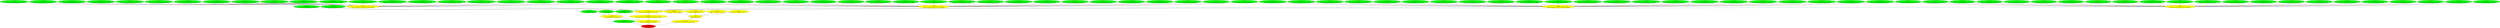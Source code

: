 digraph {
rankdir="BT"
ss_tail_light_16px_unflipped [fillcolor=green style="filled" label="<spriteset>\nss_tail_light_16px_unflipped"]
ss_tail_light_16px_flipped [fillcolor=green style="filled" label="<spriteset>\nss_tail_light_16px_flipped"]
ss_tail_light_empty_unflipped [fillcolor=green style="filled" label="<spriteset>\nss_tail_light_empty_unflipped"]
switch_graphics_layer_tail_light_16px [fillcolor=yellow style="filled" label="<switch>\nswitch_graphics_layer_tail_light_16px"]
switch_cargo_capacity_by_cargo_0 [fillcolor=yellow style="filled" label="<switch>\nswitch_cargo_capacity_by_cargo_0"]
switch_cargo_capacity_by_cargo_1 [fillcolor=yellow style="filled" label="<switch>\nswitch_cargo_capacity_by_cargo_1"]
switch_cargo_capacity_by_cargo_2 [fillcolor=yellow style="filled" label="<switch>\nswitch_cargo_capacity_by_cargo_2"]
switch_cargo_capacity_by_cargo_3 [fillcolor=yellow style="filled" label="<switch>\nswitch_cargo_capacity_by_cargo_3"]
switch_cargo_capacity [fillcolor=yellow style="filled" label="<switch>\nswitch_cargo_capacity"]
dump_car_pony_gen_2A_ss_empty_unflipped [fillcolor=green style="filled" label="<spriteset>\ndump_car_pony_gen_2A_ss_empty_unflipped"]
dump_car_pony_gen_2A_ss_loading_0_unflipped [fillcolor=green style="filled" label="<spriteset>\ndump_car_pony_gen_2A_ss_loading_0_unflipped"]
dump_car_pony_gen_2A_ss_loaded_0_unflipped [fillcolor=green style="filled" label="<spriteset>\ndump_car_pony_gen_2A_ss_loaded_0_unflipped"]
dump_car_pony_gen_2A_ss_loading_1_unflipped [fillcolor=green style="filled" label="<spriteset>\ndump_car_pony_gen_2A_ss_loading_1_unflipped"]
dump_car_pony_gen_2A_ss_loaded_1_unflipped [fillcolor=green style="filled" label="<spriteset>\ndump_car_pony_gen_2A_ss_loaded_1_unflipped"]
dump_car_pony_gen_2A_ss_loading_2_unflipped [fillcolor=green style="filled" label="<spriteset>\ndump_car_pony_gen_2A_ss_loading_2_unflipped"]
dump_car_pony_gen_2A_ss_loaded_2_unflipped [fillcolor=green style="filled" label="<spriteset>\ndump_car_pony_gen_2A_ss_loaded_2_unflipped"]
dump_car_pony_gen_2A_ss_loading_3_unflipped [fillcolor=green style="filled" label="<spriteset>\ndump_car_pony_gen_2A_ss_loading_3_unflipped"]
dump_car_pony_gen_2A_ss_loaded_3_unflipped [fillcolor=green style="filled" label="<spriteset>\ndump_car_pony_gen_2A_ss_loaded_3_unflipped"]
dump_car_pony_gen_2A_ss_loading_4_unflipped [fillcolor=green style="filled" label="<spriteset>\ndump_car_pony_gen_2A_ss_loading_4_unflipped"]
dump_car_pony_gen_2A_ss_loaded_4_unflipped [fillcolor=green style="filled" label="<spriteset>\ndump_car_pony_gen_2A_ss_loaded_4_unflipped"]
dump_car_pony_gen_2A_ss_loading_5_unflipped [fillcolor=green style="filled" label="<spriteset>\ndump_car_pony_gen_2A_ss_loading_5_unflipped"]
dump_car_pony_gen_2A_ss_loaded_5_unflipped [fillcolor=green style="filled" label="<spriteset>\ndump_car_pony_gen_2A_ss_loaded_5_unflipped"]
dump_car_pony_gen_2A_ss_loading_6_unflipped [fillcolor=green style="filled" label="<spriteset>\ndump_car_pony_gen_2A_ss_loading_6_unflipped"]
dump_car_pony_gen_2A_ss_loaded_6_unflipped [fillcolor=green style="filled" label="<spriteset>\ndump_car_pony_gen_2A_ss_loaded_6_unflipped"]
dump_car_pony_gen_2A_ss_loading_7_unflipped [fillcolor=green style="filled" label="<spriteset>\ndump_car_pony_gen_2A_ss_loading_7_unflipped"]
dump_car_pony_gen_2A_ss_loaded_7_unflipped [fillcolor=green style="filled" label="<spriteset>\ndump_car_pony_gen_2A_ss_loaded_7_unflipped"]
dump_car_pony_gen_2A_ss_loading_8_unflipped [fillcolor=green style="filled" label="<spriteset>\ndump_car_pony_gen_2A_ss_loading_8_unflipped"]
dump_car_pony_gen_2A_ss_loaded_8_unflipped [fillcolor=green style="filled" label="<spriteset>\ndump_car_pony_gen_2A_ss_loaded_8_unflipped"]
dump_car_pony_gen_2A_ss_loading_9_unflipped [fillcolor=green style="filled" label="<spriteset>\ndump_car_pony_gen_2A_ss_loading_9_unflipped"]
dump_car_pony_gen_2A_ss_loaded_9_unflipped [fillcolor=green style="filled" label="<spriteset>\ndump_car_pony_gen_2A_ss_loaded_9_unflipped"]
dump_car_pony_gen_2A_ss_loading_10_unflipped [fillcolor=green style="filled" label="<spriteset>\ndump_car_pony_gen_2A_ss_loading_10_unflipped"]
dump_car_pony_gen_2A_ss_loaded_10_unflipped [fillcolor=green style="filled" label="<spriteset>\ndump_car_pony_gen_2A_ss_loaded_10_unflipped"]
dump_car_pony_gen_2A_ss_loading_11_unflipped [fillcolor=green style="filled" label="<spriteset>\ndump_car_pony_gen_2A_ss_loading_11_unflipped"]
dump_car_pony_gen_2A_ss_loaded_11_unflipped [fillcolor=green style="filled" label="<spriteset>\ndump_car_pony_gen_2A_ss_loaded_11_unflipped"]
dump_car_pony_gen_2A_ss_loading_12_unflipped [fillcolor=green style="filled" label="<spriteset>\ndump_car_pony_gen_2A_ss_loading_12_unflipped"]
dump_car_pony_gen_2A_ss_loaded_12_unflipped [fillcolor=green style="filled" label="<spriteset>\ndump_car_pony_gen_2A_ss_loaded_12_unflipped"]
dump_car_pony_gen_2A_ss_loading_13_unflipped [fillcolor=green style="filled" label="<spriteset>\ndump_car_pony_gen_2A_ss_loading_13_unflipped"]
dump_car_pony_gen_2A_ss_loaded_13_unflipped [fillcolor=green style="filled" label="<spriteset>\ndump_car_pony_gen_2A_ss_loaded_13_unflipped"]
dump_car_pony_gen_2A_ss_loading_14_unflipped [fillcolor=green style="filled" label="<spriteset>\ndump_car_pony_gen_2A_ss_loading_14_unflipped"]
dump_car_pony_gen_2A_ss_loaded_14_unflipped [fillcolor=green style="filled" label="<spriteset>\ndump_car_pony_gen_2A_ss_loaded_14_unflipped"]
dump_car_pony_gen_2A_ss_loading_15_unflipped [fillcolor=green style="filled" label="<spriteset>\ndump_car_pony_gen_2A_ss_loading_15_unflipped"]
dump_car_pony_gen_2A_ss_loaded_15_unflipped [fillcolor=green style="filled" label="<spriteset>\ndump_car_pony_gen_2A_ss_loaded_15_unflipped"]
dump_car_pony_gen_2A_ss_loading_16_unflipped [fillcolor=green style="filled" label="<spriteset>\ndump_car_pony_gen_2A_ss_loading_16_unflipped"]
dump_car_pony_gen_2A_ss_loaded_16_unflipped [fillcolor=green style="filled" label="<spriteset>\ndump_car_pony_gen_2A_ss_loaded_16_unflipped"]
dump_car_pony_gen_2A_ss_loading_17_unflipped [fillcolor=green style="filled" label="<spriteset>\ndump_car_pony_gen_2A_ss_loading_17_unflipped"]
dump_car_pony_gen_2A_ss_loaded_17_unflipped [fillcolor=green style="filled" label="<spriteset>\ndump_car_pony_gen_2A_ss_loaded_17_unflipped"]
dump_car_pony_gen_2A_ss_loading_18_unflipped [fillcolor=green style="filled" label="<spriteset>\ndump_car_pony_gen_2A_ss_loading_18_unflipped"]
dump_car_pony_gen_2A_ss_loaded_18_unflipped [fillcolor=green style="filled" label="<spriteset>\ndump_car_pony_gen_2A_ss_loaded_18_unflipped"]
dump_car_pony_gen_2A_ss_loading_19_unflipped [fillcolor=green style="filled" label="<spriteset>\ndump_car_pony_gen_2A_ss_loading_19_unflipped"]
dump_car_pony_gen_2A_ss_loaded_19_unflipped [fillcolor=green style="filled" label="<spriteset>\ndump_car_pony_gen_2A_ss_loaded_19_unflipped"]
dump_car_pony_gen_2A_ss_loading_20_unflipped [fillcolor=green style="filled" label="<spriteset>\ndump_car_pony_gen_2A_ss_loading_20_unflipped"]
dump_car_pony_gen_2A_ss_loaded_20_unflipped [fillcolor=green style="filled" label="<spriteset>\ndump_car_pony_gen_2A_ss_loaded_20_unflipped"]
dump_car_pony_gen_2A_ss_loading_21_unflipped [fillcolor=green style="filled" label="<spriteset>\ndump_car_pony_gen_2A_ss_loading_21_unflipped"]
dump_car_pony_gen_2A_ss_loaded_21_unflipped [fillcolor=green style="filled" label="<spriteset>\ndump_car_pony_gen_2A_ss_loaded_21_unflipped"]
dump_car_pony_gen_2A_ss_empty_flipped [fillcolor=green style="filled" label="<spriteset>\ndump_car_pony_gen_2A_ss_empty_flipped"]
dump_car_pony_gen_2A_ss_loading_0_flipped [fillcolor=green style="filled" label="<spriteset>\ndump_car_pony_gen_2A_ss_loading_0_flipped"]
dump_car_pony_gen_2A_ss_loaded_0_flipped [fillcolor=green style="filled" label="<spriteset>\ndump_car_pony_gen_2A_ss_loaded_0_flipped"]
dump_car_pony_gen_2A_ss_loading_1_flipped [fillcolor=green style="filled" label="<spriteset>\ndump_car_pony_gen_2A_ss_loading_1_flipped"]
dump_car_pony_gen_2A_ss_loaded_1_flipped [fillcolor=green style="filled" label="<spriteset>\ndump_car_pony_gen_2A_ss_loaded_1_flipped"]
dump_car_pony_gen_2A_ss_loading_2_flipped [fillcolor=green style="filled" label="<spriteset>\ndump_car_pony_gen_2A_ss_loading_2_flipped"]
dump_car_pony_gen_2A_ss_loaded_2_flipped [fillcolor=green style="filled" label="<spriteset>\ndump_car_pony_gen_2A_ss_loaded_2_flipped"]
dump_car_pony_gen_2A_ss_loading_3_flipped [fillcolor=green style="filled" label="<spriteset>\ndump_car_pony_gen_2A_ss_loading_3_flipped"]
dump_car_pony_gen_2A_ss_loaded_3_flipped [fillcolor=green style="filled" label="<spriteset>\ndump_car_pony_gen_2A_ss_loaded_3_flipped"]
dump_car_pony_gen_2A_ss_loading_4_flipped [fillcolor=green style="filled" label="<spriteset>\ndump_car_pony_gen_2A_ss_loading_4_flipped"]
dump_car_pony_gen_2A_ss_loaded_4_flipped [fillcolor=green style="filled" label="<spriteset>\ndump_car_pony_gen_2A_ss_loaded_4_flipped"]
dump_car_pony_gen_2A_ss_loading_5_flipped [fillcolor=green style="filled" label="<spriteset>\ndump_car_pony_gen_2A_ss_loading_5_flipped"]
dump_car_pony_gen_2A_ss_loaded_5_flipped [fillcolor=green style="filled" label="<spriteset>\ndump_car_pony_gen_2A_ss_loaded_5_flipped"]
dump_car_pony_gen_2A_ss_loading_6_flipped [fillcolor=green style="filled" label="<spriteset>\ndump_car_pony_gen_2A_ss_loading_6_flipped"]
dump_car_pony_gen_2A_ss_loaded_6_flipped [fillcolor=green style="filled" label="<spriteset>\ndump_car_pony_gen_2A_ss_loaded_6_flipped"]
dump_car_pony_gen_2A_ss_loading_7_flipped [fillcolor=green style="filled" label="<spriteset>\ndump_car_pony_gen_2A_ss_loading_7_flipped"]
dump_car_pony_gen_2A_ss_loaded_7_flipped [fillcolor=green style="filled" label="<spriteset>\ndump_car_pony_gen_2A_ss_loaded_7_flipped"]
dump_car_pony_gen_2A_ss_loading_8_flipped [fillcolor=green style="filled" label="<spriteset>\ndump_car_pony_gen_2A_ss_loading_8_flipped"]
dump_car_pony_gen_2A_ss_loaded_8_flipped [fillcolor=green style="filled" label="<spriteset>\ndump_car_pony_gen_2A_ss_loaded_8_flipped"]
dump_car_pony_gen_2A_ss_loading_9_flipped [fillcolor=green style="filled" label="<spriteset>\ndump_car_pony_gen_2A_ss_loading_9_flipped"]
dump_car_pony_gen_2A_ss_loaded_9_flipped [fillcolor=green style="filled" label="<spriteset>\ndump_car_pony_gen_2A_ss_loaded_9_flipped"]
dump_car_pony_gen_2A_ss_loading_10_flipped [fillcolor=green style="filled" label="<spriteset>\ndump_car_pony_gen_2A_ss_loading_10_flipped"]
dump_car_pony_gen_2A_ss_loaded_10_flipped [fillcolor=green style="filled" label="<spriteset>\ndump_car_pony_gen_2A_ss_loaded_10_flipped"]
dump_car_pony_gen_2A_ss_loading_11_flipped [fillcolor=green style="filled" label="<spriteset>\ndump_car_pony_gen_2A_ss_loading_11_flipped"]
dump_car_pony_gen_2A_ss_loaded_11_flipped [fillcolor=green style="filled" label="<spriteset>\ndump_car_pony_gen_2A_ss_loaded_11_flipped"]
dump_car_pony_gen_2A_ss_loading_12_flipped [fillcolor=green style="filled" label="<spriteset>\ndump_car_pony_gen_2A_ss_loading_12_flipped"]
dump_car_pony_gen_2A_ss_loaded_12_flipped [fillcolor=green style="filled" label="<spriteset>\ndump_car_pony_gen_2A_ss_loaded_12_flipped"]
dump_car_pony_gen_2A_ss_loading_13_flipped [fillcolor=green style="filled" label="<spriteset>\ndump_car_pony_gen_2A_ss_loading_13_flipped"]
dump_car_pony_gen_2A_ss_loaded_13_flipped [fillcolor=green style="filled" label="<spriteset>\ndump_car_pony_gen_2A_ss_loaded_13_flipped"]
dump_car_pony_gen_2A_ss_loading_14_flipped [fillcolor=green style="filled" label="<spriteset>\ndump_car_pony_gen_2A_ss_loading_14_flipped"]
dump_car_pony_gen_2A_ss_loaded_14_flipped [fillcolor=green style="filled" label="<spriteset>\ndump_car_pony_gen_2A_ss_loaded_14_flipped"]
dump_car_pony_gen_2A_ss_loading_15_flipped [fillcolor=green style="filled" label="<spriteset>\ndump_car_pony_gen_2A_ss_loading_15_flipped"]
dump_car_pony_gen_2A_ss_loaded_15_flipped [fillcolor=green style="filled" label="<spriteset>\ndump_car_pony_gen_2A_ss_loaded_15_flipped"]
dump_car_pony_gen_2A_ss_loading_16_flipped [fillcolor=green style="filled" label="<spriteset>\ndump_car_pony_gen_2A_ss_loading_16_flipped"]
dump_car_pony_gen_2A_ss_loaded_16_flipped [fillcolor=green style="filled" label="<spriteset>\ndump_car_pony_gen_2A_ss_loaded_16_flipped"]
dump_car_pony_gen_2A_ss_loading_17_flipped [fillcolor=green style="filled" label="<spriteset>\ndump_car_pony_gen_2A_ss_loading_17_flipped"]
dump_car_pony_gen_2A_ss_loaded_17_flipped [fillcolor=green style="filled" label="<spriteset>\ndump_car_pony_gen_2A_ss_loaded_17_flipped"]
dump_car_pony_gen_2A_ss_loading_18_flipped [fillcolor=green style="filled" label="<spriteset>\ndump_car_pony_gen_2A_ss_loading_18_flipped"]
dump_car_pony_gen_2A_ss_loaded_18_flipped [fillcolor=green style="filled" label="<spriteset>\ndump_car_pony_gen_2A_ss_loaded_18_flipped"]
dump_car_pony_gen_2A_ss_loading_19_flipped [fillcolor=green style="filled" label="<spriteset>\ndump_car_pony_gen_2A_ss_loading_19_flipped"]
dump_car_pony_gen_2A_ss_loaded_19_flipped [fillcolor=green style="filled" label="<spriteset>\ndump_car_pony_gen_2A_ss_loaded_19_flipped"]
dump_car_pony_gen_2A_ss_loading_20_flipped [fillcolor=green style="filled" label="<spriteset>\ndump_car_pony_gen_2A_ss_loading_20_flipped"]
dump_car_pony_gen_2A_ss_loaded_20_flipped [fillcolor=green style="filled" label="<spriteset>\ndump_car_pony_gen_2A_ss_loaded_20_flipped"]
dump_car_pony_gen_2A_ss_loading_21_flipped [fillcolor=green style="filled" label="<spriteset>\ndump_car_pony_gen_2A_ss_loading_21_flipped"]
dump_car_pony_gen_2A_ss_loaded_21_flipped [fillcolor=green style="filled" label="<spriteset>\ndump_car_pony_gen_2A_ss_loaded_21_flipped"]
dump_car_pony_gen_2A_switch_cargo_loading_unflipped [fillcolor=yellow style="filled" label="<switch>\ndump_car_pony_gen_2A_switch_cargo_loading_unflipped"]
dump_car_pony_gen_2A_switch_cargo_loading_flipped [fillcolor=yellow style="filled" label="<switch>\ndump_car_pony_gen_2A_switch_cargo_loading_flipped"]
dump_car_pony_gen_2A_switch_cargo_loaded_unflipped [fillcolor=yellow style="filled" label="<switch>\ndump_car_pony_gen_2A_switch_cargo_loaded_unflipped"]
dump_car_pony_gen_2A_switch_cargo_loaded_flipped [fillcolor=yellow style="filled" label="<switch>\ndump_car_pony_gen_2A_switch_cargo_loaded_flipped"]
dump_car_pony_gen_2A_switch_graphics_vehicle [fillcolor=yellow style="filled" label="<switch>\ndump_car_pony_gen_2A_switch_graphics_vehicle"]
dump_car_pony_gen_2A_ss_purchase [fillcolor=green style="filled" label="<spriteset>\ndump_car_pony_gen_2A_ss_purchase"]
dump_car_pony_gen_2A_switch_set_layers_register_more_sprites [fillcolor=yellow style="filled" label="<switch>\ndump_car_pony_gen_2A_switch_set_layers_register_more_sprites"]
dump_car_pony_gen_2A_switch_graphics [fillcolor=yellow style="filled" label="<switch>\ndump_car_pony_gen_2A_switch_graphics"]
dump_car_pony_gen_2A_switch_cargo_capacity [fillcolor=yellow style="filled" label="<switch>\ndump_car_pony_gen_2A_switch_cargo_capacity"]
dump_car_pony_gen_2A [fillcolor=red style="filled" label="<FEAT_TRAINS 2960>\ndump_car_pony_gen_2A"]
dump_car_pony_gen_2A_switch_cargo_loading_flipped->dump_car_pony_gen_2A_ss_loading_7_flipped
dump_car_pony_gen_2A_switch_cargo_loaded_unflipped->dump_car_pony_gen_2A_ss_loaded_11_unflipped
dump_car_pony_gen_2A_switch_cargo_loading_flipped->dump_car_pony_gen_2A_ss_loading_5_flipped
dump_car_pony_gen_2A_switch_graphics_vehicle->dump_car_pony_gen_2A_switch_cargo_loading_flipped
dump_car_pony_gen_2A_switch_cargo_loading_unflipped->dump_car_pony_gen_2A_ss_loading_21_unflipped
dump_car_pony_gen_2A_switch_cargo_loading_unflipped->dump_car_pony_gen_2A_ss_loading_13_unflipped
dump_car_pony_gen_2A_switch_graphics_vehicle->dump_car_pony_gen_2A_switch_cargo_loading_unflipped
dump_car_pony_gen_2A_switch_cargo_loading_unflipped->dump_car_pony_gen_2A_ss_loading_17_unflipped
dump_car_pony_gen_2A_switch_cargo_loaded_flipped->dump_car_pony_gen_2A_ss_loaded_5_flipped
dump_car_pony_gen_2A_switch_graphics_vehicle->dump_car_pony_gen_2A_switch_cargo_loaded_flipped
dump_car_pony_gen_2A_switch_graphics_vehicle->dump_car_pony_gen_2A_switch_cargo_loaded_unflipped
dump_car_pony_gen_2A_switch_cargo_loading_flipped->dump_car_pony_gen_2A_ss_loading_4_flipped
dump_car_pony_gen_2A_switch_cargo_loaded_unflipped->dump_car_pony_gen_2A_ss_loaded_2_unflipped
dump_car_pony_gen_2A->dump_car_pony_gen_2A_switch_cargo_capacity
dump_car_pony_gen_2A_switch_cargo_loading_unflipped->dump_car_pony_gen_2A_ss_loading_11_unflipped
dump_car_pony_gen_2A_switch_cargo_loaded_flipped->dump_car_pony_gen_2A_ss_loaded_3_flipped
dump_car_pony_gen_2A_switch_cargo_loaded_flipped->dump_car_pony_gen_2A_ss_loaded_8_flipped
dump_car_pony_gen_2A_switch_cargo_loaded_unflipped->dump_car_pony_gen_2A_ss_loaded_0_unflipped
dump_car_pony_gen_2A_switch_cargo_loaded_flipped->dump_car_pony_gen_2A_ss_loaded_17_flipped
dump_car_pony_gen_2A_switch_cargo_loading_unflipped->dump_car_pony_gen_2A_ss_loading_9_unflipped
dump_car_pony_gen_2A_switch_cargo_loading_unflipped->dump_car_pony_gen_2A_ss_loading_15_unflipped
dump_car_pony_gen_2A_switch_cargo_loaded_unflipped->dump_car_pony_gen_2A_ss_loaded_5_unflipped
dump_car_pony_gen_2A_switch_cargo_loading_flipped->dump_car_pony_gen_2A_ss_loading_9_flipped
dump_car_pony_gen_2A_switch_cargo_loaded_unflipped->dump_car_pony_gen_2A_ss_loaded_4_unflipped
dump_car_pony_gen_2A_switch_cargo_loaded_flipped->dump_car_pony_gen_2A_ss_loaded_4_flipped
dump_car_pony_gen_2A_switch_cargo_loading_flipped->dump_car_pony_gen_2A_ss_loading_15_flipped
dump_car_pony_gen_2A_switch_cargo_loaded_unflipped->dump_car_pony_gen_2A_ss_loaded_10_unflipped
dump_car_pony_gen_2A_switch_cargo_loaded_unflipped->dump_car_pony_gen_2A_ss_loaded_8_unflipped
dump_car_pony_gen_2A_switch_cargo_loaded_flipped->dump_car_pony_gen_2A_ss_loaded_13_flipped
dump_car_pony_gen_2A_switch_cargo_loading_unflipped->dump_car_pony_gen_2A_ss_loading_18_unflipped
dump_car_pony_gen_2A_switch_cargo_loaded_flipped->dump_car_pony_gen_2A_ss_loaded_20_flipped
dump_car_pony_gen_2A_switch_cargo_loading_flipped->dump_car_pony_gen_2A_ss_loading_12_flipped
switch_graphics_layer_tail_light_16px->ss_tail_light_16px_flipped
dump_car_pony_gen_2A_switch_cargo_loading_unflipped->dump_car_pony_gen_2A_ss_loading_5_unflipped
dump_car_pony_gen_2A_switch_cargo_loaded_flipped->dump_car_pony_gen_2A_ss_loaded_10_flipped
dump_car_pony_gen_2A_switch_cargo_loading_unflipped->dump_car_pony_gen_2A_ss_loading_7_unflipped
switch_cargo_capacity->switch_cargo_capacity_by_cargo_1
dump_car_pony_gen_2A_switch_cargo_loaded_flipped->dump_car_pony_gen_2A_ss_loaded_21_flipped
dump_car_pony_gen_2A_switch_cargo_loaded_flipped->dump_car_pony_gen_2A_ss_loaded_0_flipped
dump_car_pony_gen_2A_switch_set_layers_register_more_sprites->dump_car_pony_gen_2A_switch_graphics_vehicle
dump_car_pony_gen_2A_switch_cargo_loaded_flipped->dump_car_pony_gen_2A_ss_loaded_12_flipped
dump_car_pony_gen_2A_switch_cargo_loading_unflipped->dump_car_pony_gen_2A_ss_loading_3_unflipped
dump_car_pony_gen_2A_switch_cargo_loading_unflipped->dump_car_pony_gen_2A_ss_loading_16_unflipped
dump_car_pony_gen_2A_switch_cargo_loading_flipped->dump_car_pony_gen_2A_ss_loading_13_flipped
dump_car_pony_gen_2A_switch_cargo_loaded_flipped->dump_car_pony_gen_2A_ss_loaded_1_flipped
dump_car_pony_gen_2A_switch_cargo_loaded_unflipped->dump_car_pony_gen_2A_ss_loaded_3_unflipped
dump_car_pony_gen_2A_switch_cargo_loaded_unflipped->dump_car_pony_gen_2A_ss_loaded_12_unflipped
dump_car_pony_gen_2A_switch_cargo_loaded_unflipped->dump_car_pony_gen_2A_ss_loaded_1_unflipped
dump_car_pony_gen_2A_switch_cargo_loading_flipped->dump_car_pony_gen_2A_ss_loading_20_flipped
switch_graphics_layer_tail_light_16px->ss_tail_light_empty_unflipped
dump_car_pony_gen_2A_switch_cargo_loaded_unflipped->dump_car_pony_gen_2A_ss_loaded_16_unflipped
dump_car_pony_gen_2A_switch_cargo_loaded_unflipped->dump_car_pony_gen_2A_ss_loaded_7_unflipped
dump_car_pony_gen_2A_switch_cargo_loaded_flipped->dump_car_pony_gen_2A_ss_loaded_18_flipped
dump_car_pony_gen_2A_switch_cargo_loaded_flipped->dump_car_pony_gen_2A_ss_loaded_2_flipped
switch_cargo_capacity->switch_cargo_capacity_by_cargo_3
dump_car_pony_gen_2A_switch_cargo_loaded_unflipped->dump_car_pony_gen_2A_ss_loaded_13_unflipped
dump_car_pony_gen_2A_switch_cargo_loaded_unflipped->dump_car_pony_gen_2A_ss_loaded_18_unflipped
switch_cargo_capacity->switch_cargo_capacity_by_cargo_0
dump_car_pony_gen_2A_switch_cargo_loading_unflipped->dump_car_pony_gen_2A_ss_loading_20_unflipped
dump_car_pony_gen_2A_switch_cargo_loading_flipped->dump_car_pony_gen_2A_ss_loading_14_flipped
dump_car_pony_gen_2A_switch_cargo_loading_flipped->dump_car_pony_gen_2A_ss_loading_8_flipped
dump_car_pony_gen_2A_switch_cargo_loaded_unflipped->dump_car_pony_gen_2A_ss_loaded_9_unflipped
dump_car_pony_gen_2A_switch_cargo_loading_unflipped->dump_car_pony_gen_2A_ss_loading_19_unflipped
dump_car_pony_gen_2A_switch_cargo_loading_unflipped->dump_car_pony_gen_2A_ss_loading_12_unflipped
dump_car_pony_gen_2A->dump_car_pony_gen_2A_switch_graphics
dump_car_pony_gen_2A_switch_cargo_loading_unflipped->dump_car_pony_gen_2A_ss_loading_8_unflipped
dump_car_pony_gen_2A_switch_cargo_loaded_unflipped->dump_car_pony_gen_2A_ss_loaded_6_unflipped
dump_car_pony_gen_2A_switch_cargo_loaded_unflipped->dump_car_pony_gen_2A_ss_loaded_14_unflipped
dump_car_pony_gen_2A_switch_cargo_loaded_flipped->dump_car_pony_gen_2A_ss_loaded_6_flipped
dump_car_pony_gen_2A_switch_cargo_loaded_unflipped->dump_car_pony_gen_2A_ss_loaded_20_unflipped
dump_car_pony_gen_2A_switch_graphics_vehicle->dump_car_pony_gen_2A_ss_empty_unflipped
dump_car_pony_gen_2A_switch_cargo_loaded_flipped->dump_car_pony_gen_2A_ss_loaded_16_flipped
dump_car_pony_gen_2A_switch_cargo_loaded_flipped->dump_car_pony_gen_2A_ss_loaded_7_flipped
switch_graphics_layer_tail_light_16px->ss_tail_light_16px_unflipped
dump_car_pony_gen_2A_switch_cargo_capacity->switch_cargo_capacity
dump_car_pony_gen_2A_switch_cargo_loaded_flipped->dump_car_pony_gen_2A_ss_loaded_14_flipped
dump_car_pony_gen_2A_switch_cargo_loading_unflipped->dump_car_pony_gen_2A_ss_loading_1_unflipped
dump_car_pony_gen_2A_switch_cargo_loaded_flipped->dump_car_pony_gen_2A_ss_loaded_9_flipped
dump_car_pony_gen_2A_switch_cargo_loading_unflipped->dump_car_pony_gen_2A_ss_loading_0_unflipped
dump_car_pony_gen_2A_switch_cargo_loaded_flipped->dump_car_pony_gen_2A_ss_loaded_15_flipped
dump_car_pony_gen_2A_switch_cargo_loading_flipped->dump_car_pony_gen_2A_ss_loading_10_flipped
dump_car_pony_gen_2A->dump_car_pony_gen_2A_ss_purchase
dump_car_pony_gen_2A_switch_cargo_loading_unflipped->dump_car_pony_gen_2A_ss_loading_10_unflipped
dump_car_pony_gen_2A_switch_cargo_loading_flipped->dump_car_pony_gen_2A_ss_loading_17_flipped
dump_car_pony_gen_2A_switch_cargo_loading_flipped->dump_car_pony_gen_2A_ss_loading_16_flipped
dump_car_pony_gen_2A_switch_cargo_loading_flipped->dump_car_pony_gen_2A_ss_loading_1_flipped
dump_car_pony_gen_2A_switch_cargo_loaded_unflipped->dump_car_pony_gen_2A_ss_loaded_19_unflipped
dump_car_pony_gen_2A_switch_cargo_loading_unflipped->dump_car_pony_gen_2A_ss_loading_6_unflipped
dump_car_pony_gen_2A_switch_cargo_loading_flipped->dump_car_pony_gen_2A_ss_loading_3_flipped
dump_car_pony_gen_2A_switch_cargo_loading_unflipped->dump_car_pony_gen_2A_ss_loading_2_unflipped
dump_car_pony_gen_2A_switch_cargo_loading_flipped->dump_car_pony_gen_2A_ss_loading_21_flipped
dump_car_pony_gen_2A_switch_cargo_loaded_flipped->dump_car_pony_gen_2A_ss_loaded_19_flipped
dump_car_pony_gen_2A_switch_cargo_loading_unflipped->dump_car_pony_gen_2A_ss_loading_4_unflipped
dump_car_pony_gen_2A_switch_cargo_loaded_flipped->dump_car_pony_gen_2A_ss_loaded_11_flipped
dump_car_pony_gen_2A_switch_graphics->dump_car_pony_gen_2A_switch_set_layers_register_more_sprites
dump_car_pony_gen_2A_switch_cargo_loaded_unflipped->dump_car_pony_gen_2A_ss_loaded_15_unflipped
dump_car_pony_gen_2A_switch_graphics_vehicle->dump_car_pony_gen_2A_ss_empty_flipped
dump_car_pony_gen_2A_switch_graphics->switch_graphics_layer_tail_light_16px
dump_car_pony_gen_2A_switch_cargo_loading_flipped->dump_car_pony_gen_2A_ss_loading_11_flipped
switch_cargo_capacity->switch_cargo_capacity_by_cargo_2
dump_car_pony_gen_2A_switch_cargo_loaded_unflipped->dump_car_pony_gen_2A_ss_loaded_21_unflipped
dump_car_pony_gen_2A_switch_cargo_loading_flipped->dump_car_pony_gen_2A_ss_loading_2_flipped
dump_car_pony_gen_2A_switch_cargo_loading_flipped->dump_car_pony_gen_2A_ss_loading_18_flipped
dump_car_pony_gen_2A_switch_cargo_loading_flipped->dump_car_pony_gen_2A_ss_loading_19_flipped
dump_car_pony_gen_2A_switch_cargo_loading_flipped->dump_car_pony_gen_2A_ss_loading_0_flipped
dump_car_pony_gen_2A_switch_cargo_loaded_unflipped->dump_car_pony_gen_2A_ss_loaded_17_unflipped
dump_car_pony_gen_2A_switch_cargo_loading_flipped->dump_car_pony_gen_2A_ss_loading_6_flipped
dump_car_pony_gen_2A_switch_cargo_loading_unflipped->dump_car_pony_gen_2A_ss_loading_14_unflipped
}
